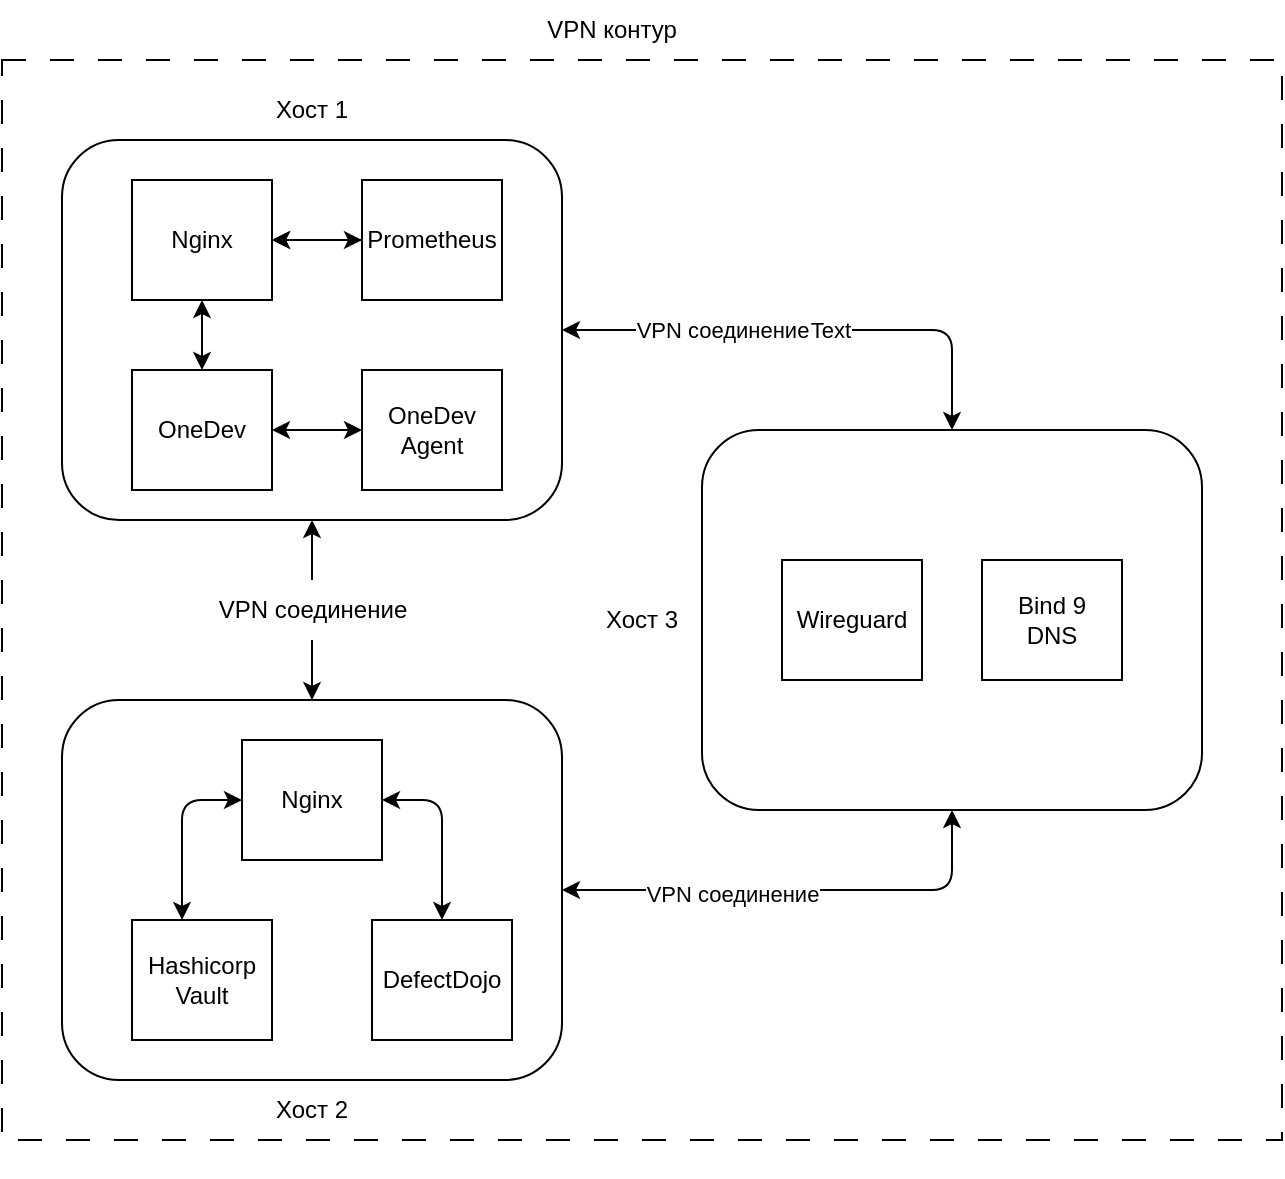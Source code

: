 <mxfile>
    <diagram id="J8lPfsy2ji4cZkBG6mlp" name="Page-1">
        <mxGraphModel dx="964" dy="673" grid="1" gridSize="10" guides="1" tooltips="1" connect="1" arrows="1" fold="1" page="1" pageScale="1" pageWidth="827" pageHeight="1169" math="0" shadow="0">
            <root>
                <mxCell id="0"/>
                <mxCell id="1" parent="0"/>
                <mxCell id="4" value="" style="rounded=1;whiteSpace=wrap;html=1;" vertex="1" parent="1">
                    <mxGeometry x="50" y="110" width="250" height="190" as="geometry"/>
                </mxCell>
                <mxCell id="5" value="" style="rounded=1;whiteSpace=wrap;html=1;" vertex="1" parent="1">
                    <mxGeometry x="370" y="255" width="250" height="190" as="geometry"/>
                </mxCell>
                <mxCell id="6" value="" style="rounded=1;whiteSpace=wrap;html=1;" vertex="1" parent="1">
                    <mxGeometry x="50" y="390" width="250" height="190" as="geometry"/>
                </mxCell>
                <mxCell id="9" value="DefectDojo" style="rounded=0;whiteSpace=wrap;html=1;" vertex="1" parent="1">
                    <mxGeometry x="205" y="500" width="70" height="60" as="geometry"/>
                </mxCell>
                <mxCell id="10" value="OneDev" style="rounded=0;whiteSpace=wrap;html=1;" vertex="1" parent="1">
                    <mxGeometry x="85" y="225" width="70" height="60" as="geometry"/>
                </mxCell>
                <mxCell id="11" value="Hashicorp&lt;br&gt;Vault" style="rounded=0;whiteSpace=wrap;html=1;" vertex="1" parent="1">
                    <mxGeometry x="85" y="500" width="70" height="60" as="geometry"/>
                </mxCell>
                <mxCell id="12" value="Nginx" style="rounded=0;whiteSpace=wrap;html=1;" vertex="1" parent="1">
                    <mxGeometry x="85" y="130" width="70" height="60" as="geometry"/>
                </mxCell>
                <mxCell id="14" value="" style="rounded=0;whiteSpace=wrap;html=1;" vertex="1" parent="1">
                    <mxGeometry x="200" y="225" width="70" height="60" as="geometry"/>
                </mxCell>
                <mxCell id="15" value="OneDev&lt;br&gt;Agent" style="text;html=1;strokeColor=none;fillColor=none;align=center;verticalAlign=middle;whiteSpace=wrap;rounded=0;" vertex="1" parent="1">
                    <mxGeometry x="205" y="240" width="60" height="30" as="geometry"/>
                </mxCell>
                <mxCell id="16" value="" style="rounded=0;whiteSpace=wrap;html=1;" vertex="1" parent="1">
                    <mxGeometry x="140" y="410" width="70" height="60" as="geometry"/>
                </mxCell>
                <mxCell id="17" value="Nginx" style="text;html=1;strokeColor=none;fillColor=none;align=center;verticalAlign=middle;whiteSpace=wrap;rounded=0;" vertex="1" parent="1">
                    <mxGeometry x="145" y="425" width="60" height="30" as="geometry"/>
                </mxCell>
                <mxCell id="20" value="" style="endArrow=classic;startArrow=classic;html=1;exitX=0.5;exitY=0;exitDx=0;exitDy=0;entryX=0.5;entryY=1;entryDx=0;entryDy=0;" edge="1" parent="1" source="10" target="12">
                    <mxGeometry width="50" height="50" relative="1" as="geometry">
                        <mxPoint x="75" y="210" as="sourcePoint"/>
                        <mxPoint x="100" y="190" as="targetPoint"/>
                    </mxGeometry>
                </mxCell>
                <mxCell id="21" value="" style="endArrow=classic;startArrow=classic;html=1;entryX=0;entryY=0.5;entryDx=0;entryDy=0;exitX=1;exitY=0.5;exitDx=0;exitDy=0;" edge="1" parent="1" source="10" target="14">
                    <mxGeometry width="50" height="50" relative="1" as="geometry">
                        <mxPoint x="130" y="260" as="sourcePoint"/>
                        <mxPoint x="180" y="210" as="targetPoint"/>
                    </mxGeometry>
                </mxCell>
                <mxCell id="22" value="" style="endArrow=classic;startArrow=classic;html=1;entryX=0;entryY=0.5;entryDx=0;entryDy=0;" edge="1" parent="1" target="16">
                    <mxGeometry width="50" height="50" relative="1" as="geometry">
                        <mxPoint x="110" y="500" as="sourcePoint"/>
                        <mxPoint x="94.71" y="467.5" as="targetPoint"/>
                        <Array as="points">
                            <mxPoint x="110" y="440"/>
                        </Array>
                    </mxGeometry>
                </mxCell>
                <mxCell id="23" value="" style="endArrow=classic;startArrow=classic;html=1;exitX=0.5;exitY=0;exitDx=0;exitDy=0;entryX=1;entryY=0.5;entryDx=0;entryDy=0;" edge="1" parent="1" source="9" target="16">
                    <mxGeometry width="50" height="50" relative="1" as="geometry">
                        <mxPoint x="174.71" y="505" as="sourcePoint"/>
                        <mxPoint x="220" y="440" as="targetPoint"/>
                        <Array as="points">
                            <mxPoint x="240" y="440"/>
                        </Array>
                    </mxGeometry>
                </mxCell>
                <mxCell id="59" value="" style="edgeStyle=none;rounded=0;html=1;" edge="1" parent="1" source="26" target="12">
                    <mxGeometry relative="1" as="geometry"/>
                </mxCell>
                <mxCell id="26" value="" style="rounded=0;whiteSpace=wrap;html=1;" vertex="1" parent="1">
                    <mxGeometry x="200" y="130" width="70" height="60" as="geometry"/>
                </mxCell>
                <mxCell id="27" value="Prometheus" style="text;html=1;strokeColor=none;fillColor=none;align=center;verticalAlign=middle;whiteSpace=wrap;rounded=0;" vertex="1" parent="1">
                    <mxGeometry x="205" y="145" width="60" height="30" as="geometry"/>
                </mxCell>
                <mxCell id="28" value="" style="endArrow=classic;startArrow=classic;html=1;exitX=1;exitY=0.5;exitDx=0;exitDy=0;entryX=0;entryY=0.5;entryDx=0;entryDy=0;" edge="1" parent="1" source="12" target="26">
                    <mxGeometry width="50" height="50" relative="1" as="geometry">
                        <mxPoint x="125" y="185" as="sourcePoint"/>
                        <mxPoint x="175" y="135" as="targetPoint"/>
                    </mxGeometry>
                </mxCell>
                <mxCell id="32" value="" style="rounded=0;whiteSpace=wrap;html=1;" vertex="1" parent="1">
                    <mxGeometry x="410" y="320" width="70" height="60" as="geometry"/>
                </mxCell>
                <mxCell id="33" value="" style="rounded=0;whiteSpace=wrap;html=1;" vertex="1" parent="1">
                    <mxGeometry x="510" y="320" width="70" height="60" as="geometry"/>
                </mxCell>
                <mxCell id="34" value="Wireguard" style="text;html=1;strokeColor=none;fillColor=none;align=center;verticalAlign=middle;whiteSpace=wrap;rounded=0;" vertex="1" parent="1">
                    <mxGeometry x="415" y="335" width="60" height="30" as="geometry"/>
                </mxCell>
                <mxCell id="38" value="Bind 9 DNS" style="text;html=1;strokeColor=none;fillColor=none;align=center;verticalAlign=middle;whiteSpace=wrap;rounded=0;" vertex="1" parent="1">
                    <mxGeometry x="515" y="335" width="60" height="30" as="geometry"/>
                </mxCell>
                <mxCell id="39" value="" style="endArrow=classic;startArrow=classic;html=1;exitX=1;exitY=0.5;exitDx=0;exitDy=0;entryX=0.5;entryY=1;entryDx=0;entryDy=0;" edge="1" parent="1" source="6" target="5">
                    <mxGeometry width="50" height="50" relative="1" as="geometry">
                        <mxPoint x="320" y="410" as="sourcePoint"/>
                        <mxPoint x="370" y="360" as="targetPoint"/>
                        <Array as="points">
                            <mxPoint x="495" y="485"/>
                        </Array>
                    </mxGeometry>
                </mxCell>
                <mxCell id="48" value="VPN соединение" style="edgeLabel;html=1;align=center;verticalAlign=middle;resizable=0;points=[];" vertex="1" connectable="0" parent="39">
                    <mxGeometry x="-0.282" y="-2" relative="1" as="geometry">
                        <mxPoint as="offset"/>
                    </mxGeometry>
                </mxCell>
                <mxCell id="40" value="" style="endArrow=classic;startArrow=none;html=1;entryX=0.5;entryY=1;entryDx=0;entryDy=0;exitX=0.5;exitY=0;exitDx=0;exitDy=0;" edge="1" parent="1" source="53" target="4">
                    <mxGeometry width="50" height="50" relative="1" as="geometry">
                        <mxPoint x="160" y="385" as="sourcePoint"/>
                        <mxPoint x="210" y="335" as="targetPoint"/>
                    </mxGeometry>
                </mxCell>
                <mxCell id="42" value="" style="endArrow=classic;startArrow=classic;html=1;exitX=1;exitY=0.5;exitDx=0;exitDy=0;entryX=0.5;entryY=0;entryDx=0;entryDy=0;" edge="1" parent="1" source="4" target="5">
                    <mxGeometry width="50" height="50" relative="1" as="geometry">
                        <mxPoint x="320" y="320" as="sourcePoint"/>
                        <mxPoint x="495" y="260" as="targetPoint"/>
                        <Array as="points">
                            <mxPoint x="495" y="205"/>
                        </Array>
                    </mxGeometry>
                </mxCell>
                <mxCell id="47" value="VPN соединение" style="edgeLabel;html=1;align=center;verticalAlign=middle;resizable=0;points=[];" vertex="1" connectable="0" parent="42">
                    <mxGeometry x="0.134" y="-2" relative="1" as="geometry">
                        <mxPoint x="-59" y="-2" as="offset"/>
                    </mxGeometry>
                </mxCell>
                <mxCell id="55" value="Text" style="edgeLabel;html=1;align=center;verticalAlign=middle;resizable=0;points=[];" vertex="1" connectable="0" parent="42">
                    <mxGeometry x="0.088" relative="1" as="geometry">
                        <mxPoint as="offset"/>
                    </mxGeometry>
                </mxCell>
                <mxCell id="99" style="edgeStyle=none;rounded=0;html=1;" edge="1" parent="1">
                    <mxGeometry relative="1" as="geometry">
                        <mxPoint x="340" y="620" as="targetPoint"/>
                        <mxPoint x="340" y="620" as="sourcePoint"/>
                    </mxGeometry>
                </mxCell>
                <mxCell id="44" value="" style="rounded=0;whiteSpace=wrap;html=1;dashed=1;dashPattern=12 12;fillColor=none;" vertex="1" parent="1">
                    <mxGeometry x="20" y="70" width="640" height="540" as="geometry"/>
                </mxCell>
                <mxCell id="45" value="VPN контур" style="text;html=1;strokeColor=none;fillColor=none;align=center;verticalAlign=middle;whiteSpace=wrap;rounded=0;dashed=1;dashPattern=12 12;" vertex="1" parent="1">
                    <mxGeometry x="265" y="40" width="120" height="30" as="geometry"/>
                </mxCell>
                <mxCell id="54" value="" style="endArrow=none;startArrow=classic;html=1;entryX=0.5;entryY=1;entryDx=0;entryDy=0;exitX=0.5;exitY=0;exitDx=0;exitDy=0;" edge="1" parent="1" source="6" target="53">
                    <mxGeometry width="50" height="50" relative="1" as="geometry">
                        <mxPoint x="175" y="390" as="sourcePoint"/>
                        <mxPoint x="175" y="300" as="targetPoint"/>
                    </mxGeometry>
                </mxCell>
                <mxCell id="53" value="VPN соединение" style="text;html=1;strokeColor=none;fillColor=none;align=center;verticalAlign=middle;whiteSpace=wrap;rounded=0;dashed=1;dashPattern=12 12;" vertex="1" parent="1">
                    <mxGeometry x="102.5" y="330" width="145" height="30" as="geometry"/>
                </mxCell>
                <mxCell id="63" value="Хост 1" style="text;html=1;strokeColor=none;fillColor=none;align=center;verticalAlign=middle;whiteSpace=wrap;rounded=0;dashed=1;dashPattern=12 12;" vertex="1" parent="1">
                    <mxGeometry x="145" y="80" width="60" height="30" as="geometry"/>
                </mxCell>
                <mxCell id="64" value="Хост 2" style="text;html=1;strokeColor=none;fillColor=none;align=center;verticalAlign=middle;whiteSpace=wrap;rounded=0;dashed=1;dashPattern=12 12;" vertex="1" parent="1">
                    <mxGeometry x="145" y="580" width="60" height="30" as="geometry"/>
                </mxCell>
                <mxCell id="65" value="Хост 3" style="text;html=1;strokeColor=none;fillColor=none;align=center;verticalAlign=middle;whiteSpace=wrap;rounded=0;dashed=1;dashPattern=12 12;" vertex="1" parent="1">
                    <mxGeometry x="310" y="335" width="60" height="30" as="geometry"/>
                </mxCell>
            </root>
        </mxGraphModel>
    </diagram>
</mxfile>